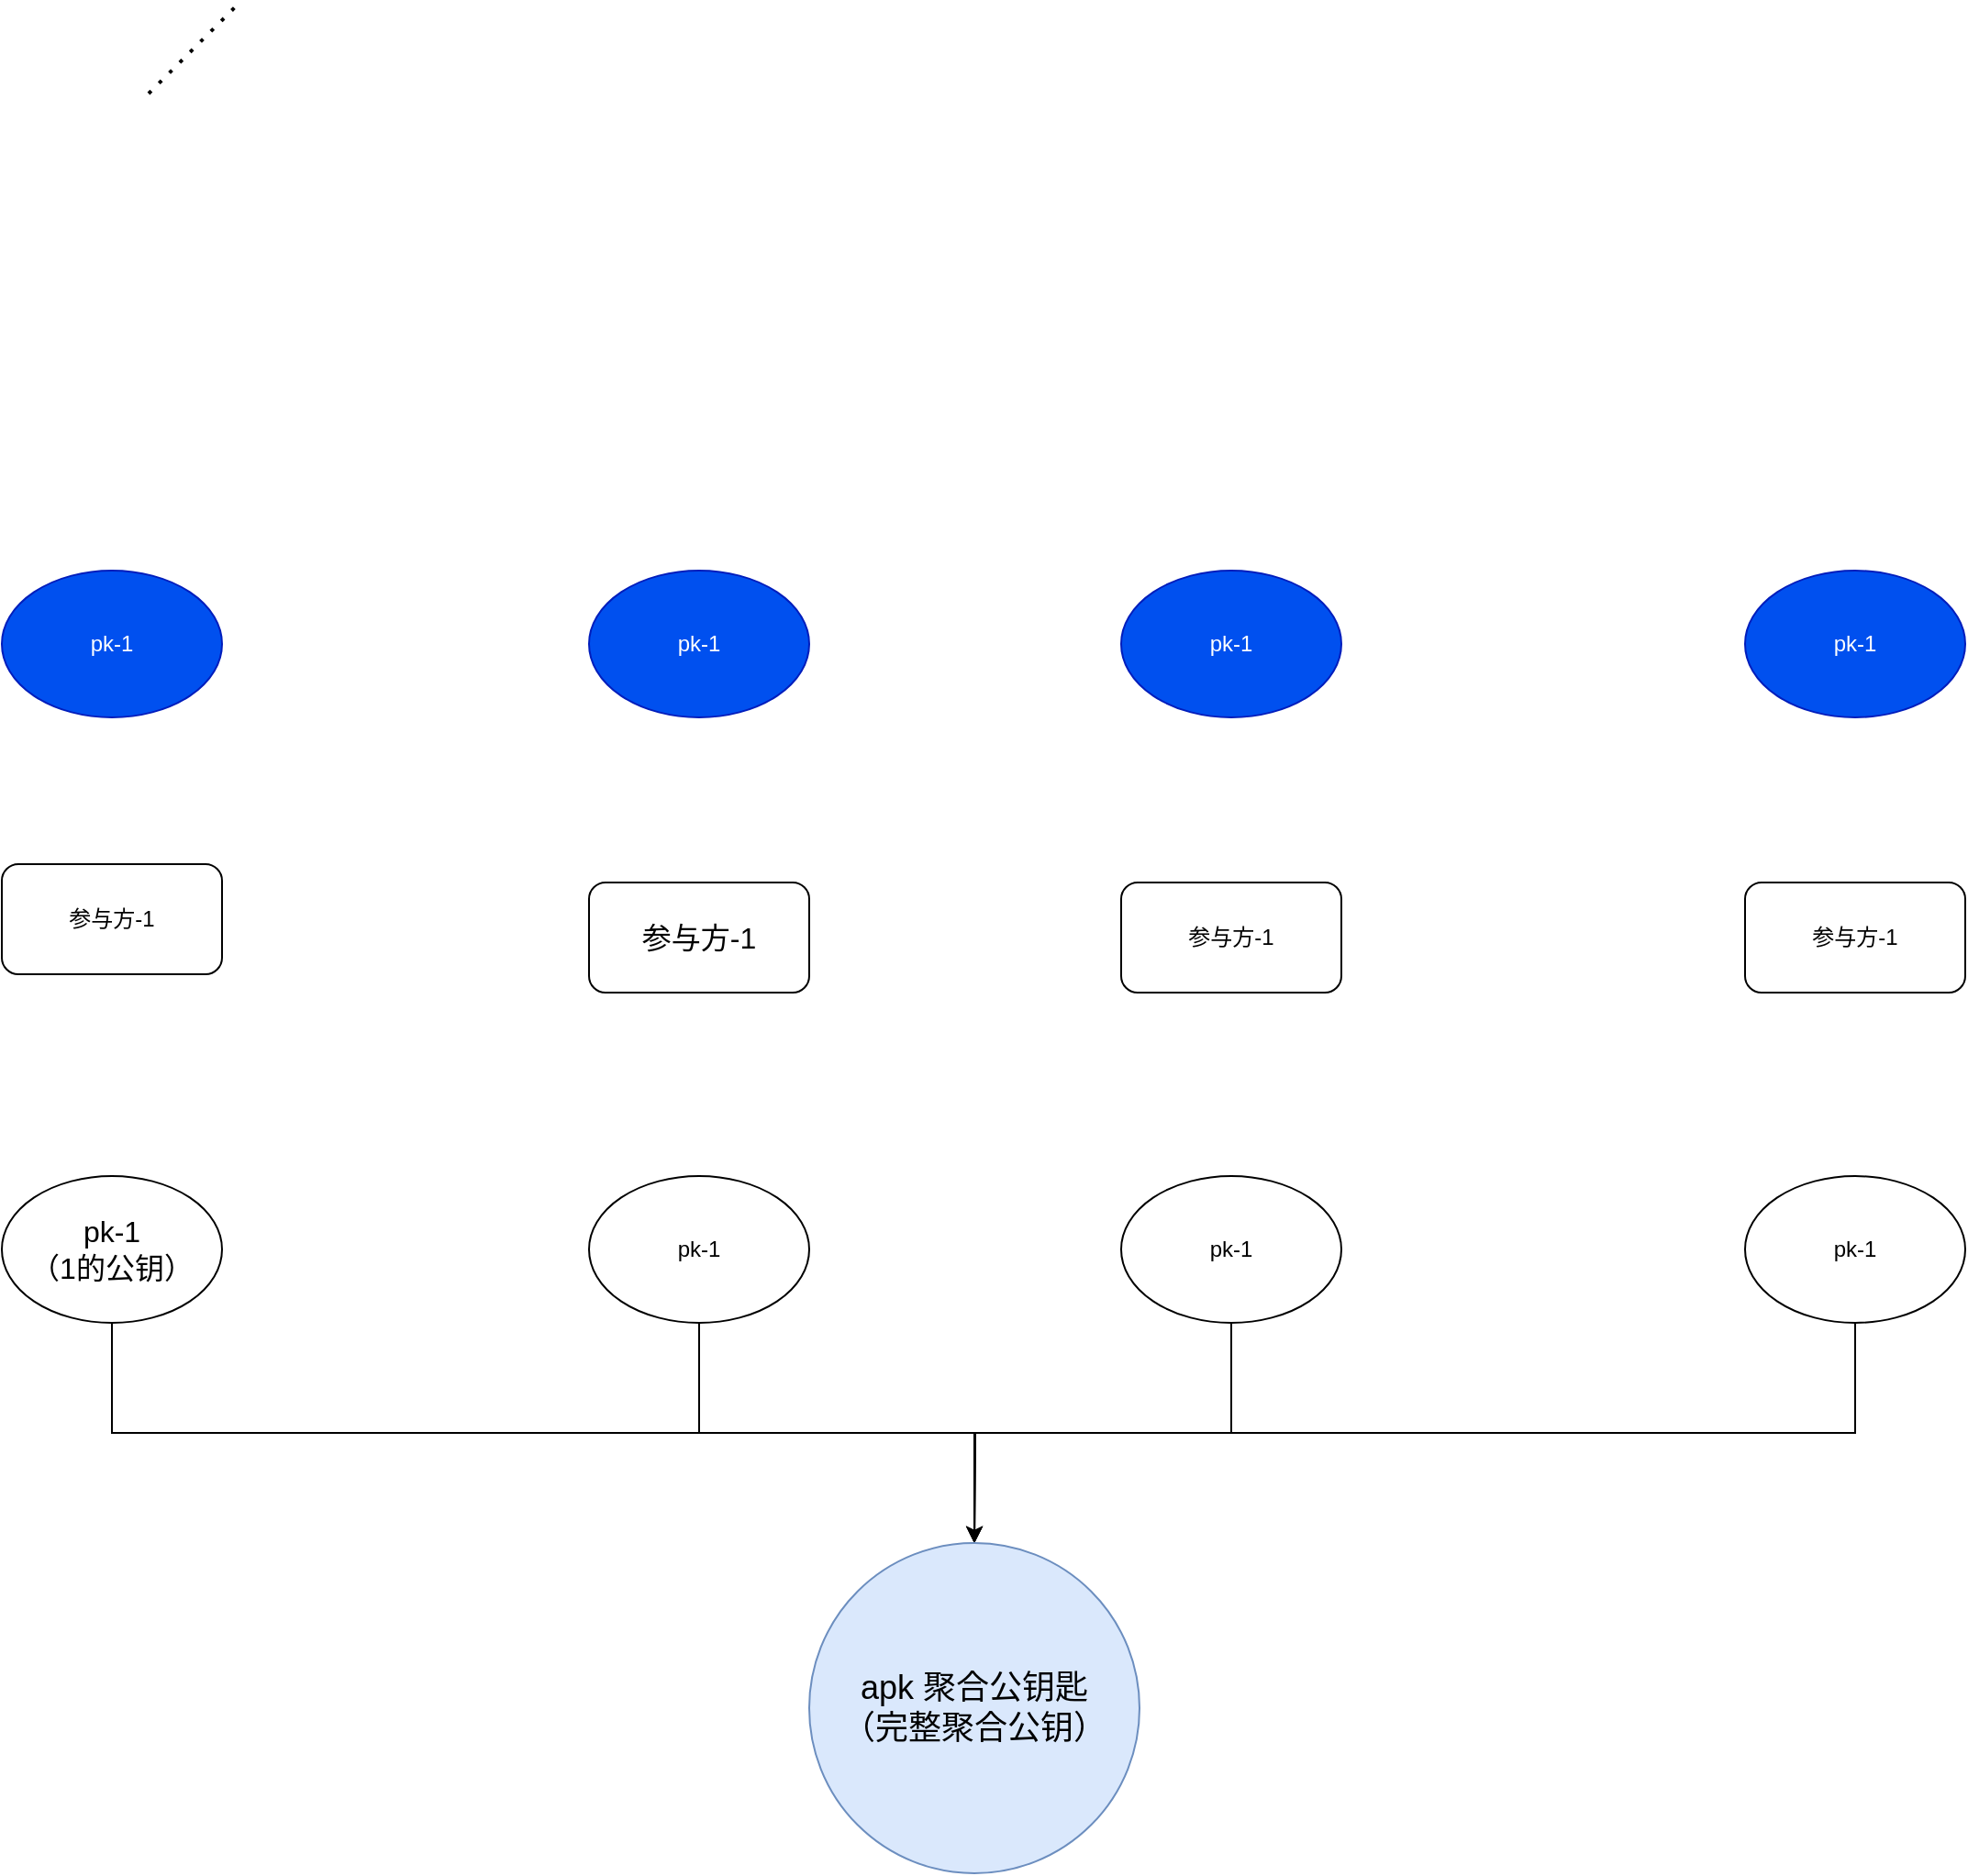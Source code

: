 <mxfile version="28.2.4">
  <diagram name="第 1 页" id="CdxXABLwSfEg8H9c7C48">
    <mxGraphModel dx="2269" dy="1216" grid="1" gridSize="10" guides="1" tooltips="1" connect="1" arrows="1" fold="1" page="1" pageScale="1" pageWidth="1600" pageHeight="1200" math="0" shadow="0">
      <root>
        <mxCell id="0" />
        <mxCell id="1" parent="0" />
        <mxCell id="DmRTC4GkbKK05Fmgks-W-3" value="参与方-1" style="rounded=1;whiteSpace=wrap;html=1;" vertex="1" parent="1">
          <mxGeometry x="70" y="570" width="120" height="60" as="geometry" />
        </mxCell>
        <mxCell id="DmRTC4GkbKK05Fmgks-W-4" value="参与方-1" style="rounded=1;whiteSpace=wrap;html=1;" vertex="1" parent="1">
          <mxGeometry x="1020" y="580" width="120" height="60" as="geometry" />
        </mxCell>
        <mxCell id="DmRTC4GkbKK05Fmgks-W-5" value="参与方-1" style="rounded=1;whiteSpace=wrap;html=1;" vertex="1" parent="1">
          <mxGeometry x="680" y="580" width="120" height="60" as="geometry" />
        </mxCell>
        <mxCell id="DmRTC4GkbKK05Fmgks-W-6" value="&lt;font style=&quot;font-size: 16px;&quot;&gt;参与方-1&lt;/font&gt;" style="rounded=1;whiteSpace=wrap;html=1;" vertex="1" parent="1">
          <mxGeometry x="390" y="580" width="120" height="60" as="geometry" />
        </mxCell>
        <mxCell id="DmRTC4GkbKK05Fmgks-W-17" style="edgeStyle=orthogonalEdgeStyle;rounded=0;orthogonalLoop=1;jettySize=auto;html=1;exitX=0.5;exitY=1;exitDx=0;exitDy=0;" edge="1" parent="1" source="DmRTC4GkbKK05Fmgks-W-7" target="DmRTC4GkbKK05Fmgks-W-12">
          <mxGeometry relative="1" as="geometry" />
        </mxCell>
        <mxCell id="DmRTC4GkbKK05Fmgks-W-7" value="&lt;font style=&quot;font-size: 16px;&quot;&gt;pk-1&lt;/font&gt;&lt;div&gt;&lt;font style=&quot;font-size: 16px;&quot;&gt;（1的公钥）&lt;/font&gt;&lt;/div&gt;" style="ellipse;whiteSpace=wrap;html=1;" vertex="1" parent="1">
          <mxGeometry x="70" y="740" width="120" height="80" as="geometry" />
        </mxCell>
        <mxCell id="DmRTC4GkbKK05Fmgks-W-20" style="edgeStyle=orthogonalEdgeStyle;rounded=0;orthogonalLoop=1;jettySize=auto;html=1;exitX=0.5;exitY=1;exitDx=0;exitDy=0;" edge="1" parent="1" source="DmRTC4GkbKK05Fmgks-W-8">
          <mxGeometry relative="1" as="geometry">
            <mxPoint x="600" y="940" as="targetPoint" />
          </mxGeometry>
        </mxCell>
        <mxCell id="DmRTC4GkbKK05Fmgks-W-8" value="pk-1" style="ellipse;whiteSpace=wrap;html=1;" vertex="1" parent="1">
          <mxGeometry x="1020" y="740" width="120" height="80" as="geometry" />
        </mxCell>
        <mxCell id="DmRTC4GkbKK05Fmgks-W-19" style="edgeStyle=orthogonalEdgeStyle;rounded=0;orthogonalLoop=1;jettySize=auto;html=1;exitX=0.5;exitY=1;exitDx=0;exitDy=0;" edge="1" parent="1" source="DmRTC4GkbKK05Fmgks-W-9">
          <mxGeometry relative="1" as="geometry">
            <mxPoint x="600" y="940" as="targetPoint" />
          </mxGeometry>
        </mxCell>
        <mxCell id="DmRTC4GkbKK05Fmgks-W-9" value="pk-1" style="ellipse;whiteSpace=wrap;html=1;" vertex="1" parent="1">
          <mxGeometry x="680" y="740" width="120" height="80" as="geometry" />
        </mxCell>
        <mxCell id="DmRTC4GkbKK05Fmgks-W-18" style="edgeStyle=orthogonalEdgeStyle;rounded=0;orthogonalLoop=1;jettySize=auto;html=1;exitX=0.5;exitY=1;exitDx=0;exitDy=0;entryX=0.5;entryY=0;entryDx=0;entryDy=0;" edge="1" parent="1" source="DmRTC4GkbKK05Fmgks-W-10" target="DmRTC4GkbKK05Fmgks-W-12">
          <mxGeometry relative="1" as="geometry" />
        </mxCell>
        <mxCell id="DmRTC4GkbKK05Fmgks-W-10" value="pk-1" style="ellipse;whiteSpace=wrap;html=1;" vertex="1" parent="1">
          <mxGeometry x="390" y="740" width="120" height="80" as="geometry" />
        </mxCell>
        <mxCell id="DmRTC4GkbKK05Fmgks-W-11" value="" style="endArrow=none;dashed=1;html=1;dashPattern=1 3;strokeWidth=2;rounded=0;" edge="1" parent="1">
          <mxGeometry width="50" height="50" relative="1" as="geometry">
            <mxPoint x="150" y="150" as="sourcePoint" />
            <mxPoint x="200" y="100" as="targetPoint" />
          </mxGeometry>
        </mxCell>
        <mxCell id="DmRTC4GkbKK05Fmgks-W-12" value="&lt;font style=&quot;font-size: 18px;&quot;&gt;apk 聚合公钥匙&lt;/font&gt;&lt;div&gt;&lt;font style=&quot;font-size: 18px;&quot;&gt;（完整聚合公钥）&lt;/font&gt;&lt;/div&gt;" style="ellipse;whiteSpace=wrap;html=1;aspect=fixed;fillColor=#dae8fc;strokeColor=#6c8ebf;" vertex="1" parent="1">
          <mxGeometry x="510" y="940" width="180" height="180" as="geometry" />
        </mxCell>
        <mxCell id="DmRTC4GkbKK05Fmgks-W-13" value="pk-1" style="ellipse;whiteSpace=wrap;html=1;fillColor=#0050ef;strokeColor=#001DBC;fontColor=#ffffff;" vertex="1" parent="1">
          <mxGeometry x="70" y="410" width="120" height="80" as="geometry" />
        </mxCell>
        <mxCell id="DmRTC4GkbKK05Fmgks-W-14" value="pk-1" style="ellipse;whiteSpace=wrap;html=1;fillColor=#0050ef;strokeColor=#001DBC;fontColor=#ffffff;" vertex="1" parent="1">
          <mxGeometry x="1020" y="410" width="120" height="80" as="geometry" />
        </mxCell>
        <mxCell id="DmRTC4GkbKK05Fmgks-W-15" value="pk-1" style="ellipse;whiteSpace=wrap;html=1;fillColor=#0050ef;strokeColor=#001DBC;fontColor=#ffffff;" vertex="1" parent="1">
          <mxGeometry x="680" y="410" width="120" height="80" as="geometry" />
        </mxCell>
        <mxCell id="DmRTC4GkbKK05Fmgks-W-16" value="pk-1" style="ellipse;whiteSpace=wrap;html=1;fillColor=#0050ef;strokeColor=#001DBC;fontColor=#ffffff;" vertex="1" parent="1">
          <mxGeometry x="390" y="410" width="120" height="80" as="geometry" />
        </mxCell>
      </root>
    </mxGraphModel>
  </diagram>
</mxfile>

